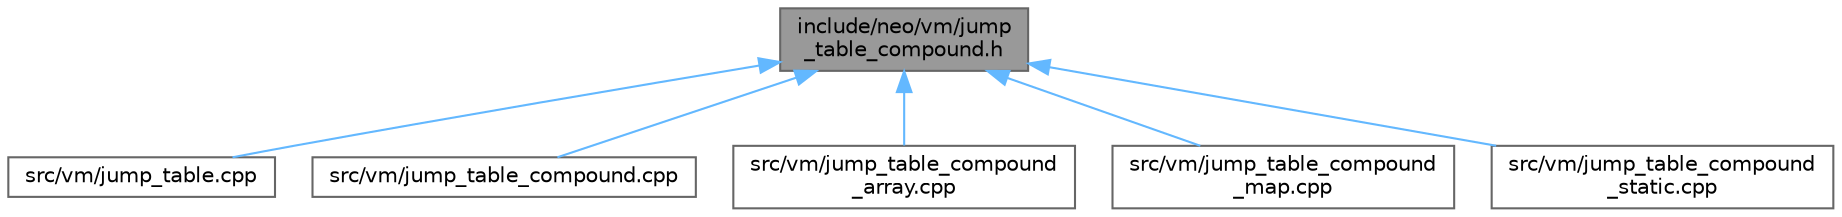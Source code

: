 digraph "include/neo/vm/jump_table_compound.h"
{
 // LATEX_PDF_SIZE
  bgcolor="transparent";
  edge [fontname=Helvetica,fontsize=10,labelfontname=Helvetica,labelfontsize=10];
  node [fontname=Helvetica,fontsize=10,shape=box,height=0.2,width=0.4];
  Node1 [id="Node000001",label="include/neo/vm/jump\l_table_compound.h",height=0.2,width=0.4,color="gray40", fillcolor="grey60", style="filled", fontcolor="black",tooltip=" "];
  Node1 -> Node2 [id="edge6_Node000001_Node000002",dir="back",color="steelblue1",style="solid",tooltip=" "];
  Node2 [id="Node000002",label="src/vm/jump_table.cpp",height=0.2,width=0.4,color="grey40", fillcolor="white", style="filled",URL="$jump__table_8cpp.html",tooltip=" "];
  Node1 -> Node3 [id="edge7_Node000001_Node000003",dir="back",color="steelblue1",style="solid",tooltip=" "];
  Node3 [id="Node000003",label="src/vm/jump_table_compound.cpp",height=0.2,width=0.4,color="grey40", fillcolor="white", style="filled",URL="$jump__table__compound_8cpp.html",tooltip=" "];
  Node1 -> Node4 [id="edge8_Node000001_Node000004",dir="back",color="steelblue1",style="solid",tooltip=" "];
  Node4 [id="Node000004",label="src/vm/jump_table_compound\l_array.cpp",height=0.2,width=0.4,color="grey40", fillcolor="white", style="filled",URL="$jump__table__compound__array_8cpp.html",tooltip=" "];
  Node1 -> Node5 [id="edge9_Node000001_Node000005",dir="back",color="steelblue1",style="solid",tooltip=" "];
  Node5 [id="Node000005",label="src/vm/jump_table_compound\l_map.cpp",height=0.2,width=0.4,color="grey40", fillcolor="white", style="filled",URL="$jump__table__compound__map_8cpp.html",tooltip=" "];
  Node1 -> Node6 [id="edge10_Node000001_Node000006",dir="back",color="steelblue1",style="solid",tooltip=" "];
  Node6 [id="Node000006",label="src/vm/jump_table_compound\l_static.cpp",height=0.2,width=0.4,color="grey40", fillcolor="white", style="filled",URL="$jump__table__compound__static_8cpp.html",tooltip=" "];
}

